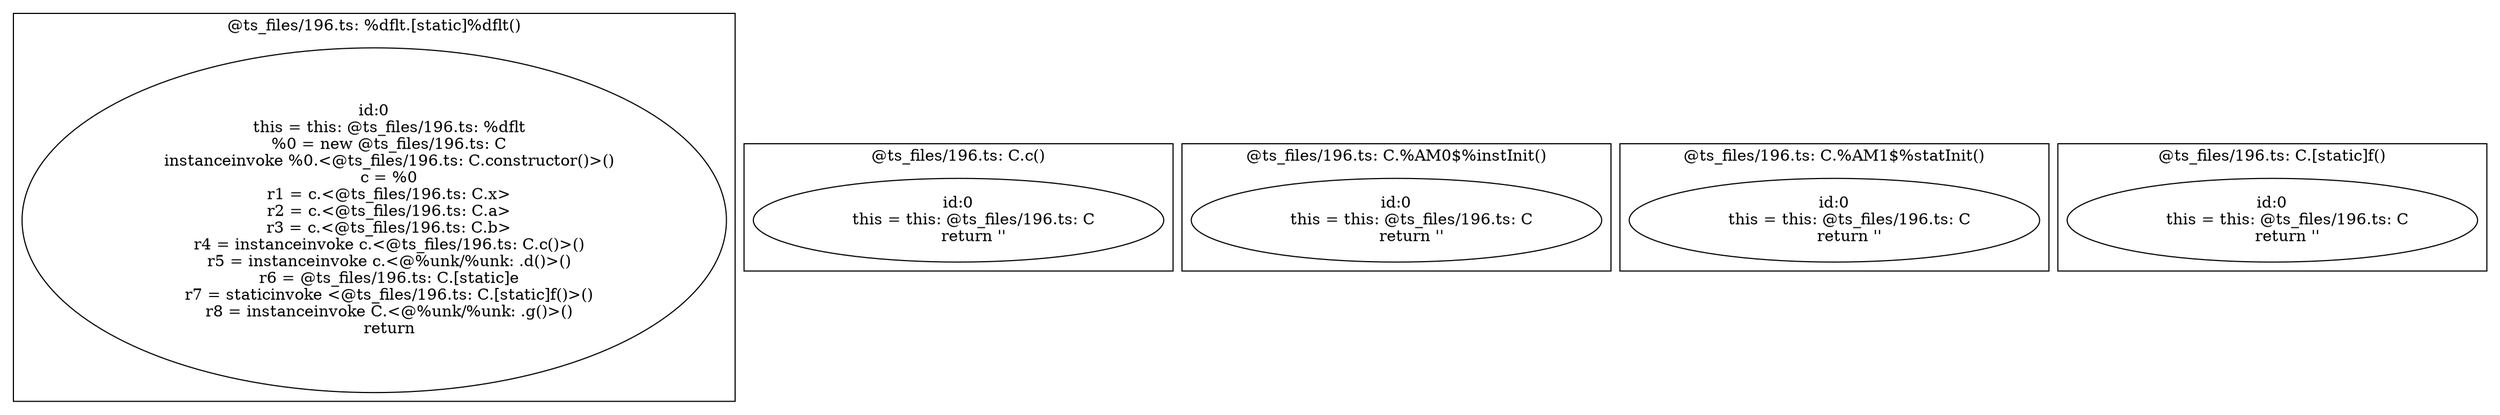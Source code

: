 digraph "196.ts" {
subgraph "cluster_@ts_files/196.ts: %dflt.[static]%dflt()" {
  label="@ts_files/196.ts: %dflt.[static]%dflt()";
  Node33800 [label="id:0
      this = this: @ts_files/196.ts: %dflt
      %0 = new @ts_files/196.ts: C
      instanceinvoke %0.<@ts_files/196.ts: C.constructor()>()
      c = %0
      r1 = c.<@ts_files/196.ts: C.x>
      r2 = c.<@ts_files/196.ts: C.a>
      r3 = c.<@ts_files/196.ts: C.b>
      r4 = instanceinvoke c.<@ts_files/196.ts: C.c()>()
      r5 = instanceinvoke c.<@%unk/%unk: .d()>()
      r6 = @ts_files/196.ts: C.[static]e
      r7 = staticinvoke <@ts_files/196.ts: C.[static]f()>()
      r8 = instanceinvoke C.<@%unk/%unk: .g()>()
      return"];
}
subgraph "cluster_@ts_files/196.ts: C.c()" {
  label="@ts_files/196.ts: C.c()";
  Node17880 [label="id:0
      this = this: @ts_files/196.ts: C
      return ''"];
}
subgraph "cluster_@ts_files/196.ts: C.%AM0$%instInit()" {
  label="@ts_files/196.ts: C.%AM0$%instInit()";
  Node28390 [label="id:0
      this = this: @ts_files/196.ts: C
      return ''"];
}
subgraph "cluster_@ts_files/196.ts: C.%AM1$%statInit()" {
  label="@ts_files/196.ts: C.%AM1$%statInit()";
  Node28380 [label="id:0
      this = this: @ts_files/196.ts: C
      return ''"];
}
subgraph "cluster_@ts_files/196.ts: C.[static]f()" {
  label="@ts_files/196.ts: C.[static]f()";
  Node26230 [label="id:0
      this = this: @ts_files/196.ts: C
      return ''"];
}
}

